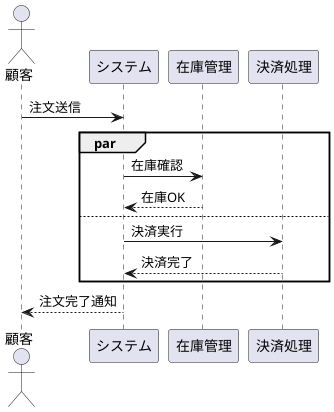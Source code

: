 @startuml
actor 顧客
participant システム
participant 在庫管理
participant 決済処理

顧客 -> システム : 注文送信

par
  システム -> 在庫管理 : 在庫確認
  在庫管理 --> システム : 在庫OK
else
  システム -> 決済処理 : 決済実行
  決済処理 --> システム : 決済完了
end

システム --> 顧客 : 注文完了通知
@enduml